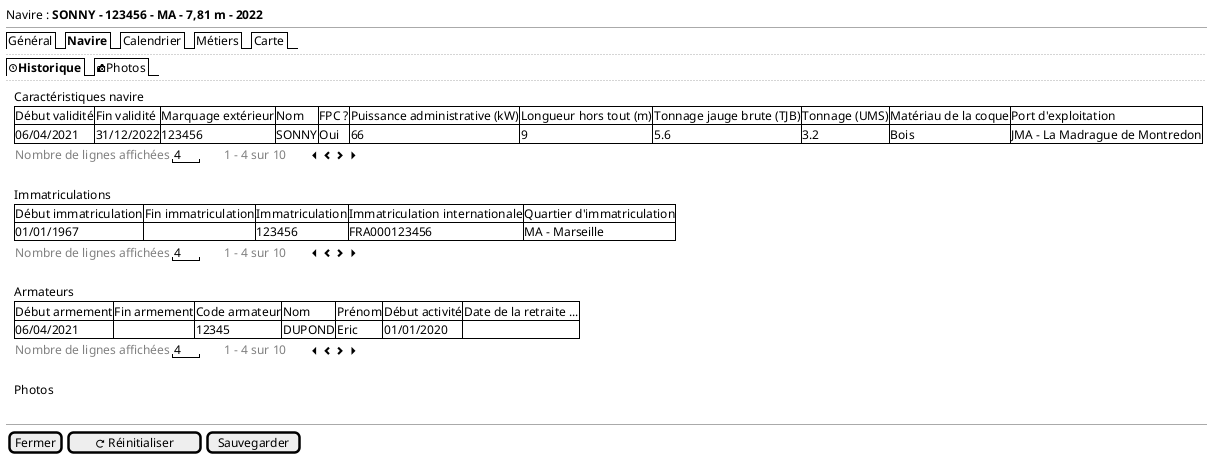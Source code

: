 @startsalt
{
  Navire : <b>SONNY - 123456 - MA - 7,81 m - 2022
  --
  {/ Général | <b>Navire | Calendrier | Métiers | Carte}
  ..
  {/ <&clock><b>Historique | <&camera-slr>Photos}
  ..
  {{

    {
    . | Caractéristiques navire
    . | {# Début validité | Fin validité | Marquage extérieur | Nom | FPC ? | Puissance administrative (kW) | Longueur hors tout (m) | Tonnage jauge brute (TJB) | Tonnage (UMS) | Matériau de la coque | Port d'exploitation
        06/04/2021 | 31/12/2022 | 123456 | SONNY | Oui | 66 | 9 | 5.6 | 3.2 | Bois | JMA - La Madrague de Montredon }
    . | { <font color=grey>Nombre de lignes affichées</font> |  " 4 "  | . | . | . | . | <font color=grey>1 - 4 sur 10 | . | . | . | . | <&caret-left> <&chevron-left> <&chevron-right> <&caret-right> }
    .

    . | Immatriculations
    . | {# Début immatriculation | Fin immatriculation | Immatriculation | Immatriculation internationale | Quartier d'immatriculation
       01/01/1967 | . | 123456 | FRA000123456 | MA - Marseille}
    . | { <font color=grey>Nombre de lignes affichées</font> |  " 4 "  | . | . | . | . | <font color=grey>1 - 4 sur 10 | . | . | . | . | <&caret-left> <&chevron-left> <&chevron-right> <&caret-right> }
    .
    . | Armateurs
    . | {# Début armement | Fin armement | Code armateur |  Nom | Prénom | Début activité | Date de la retraite ...
        06/04/2021 | . | 12345 | DUPOND | Eric | 01/01/2020 | . }
    . | { <font color=grey>Nombre de lignes affichées</font> |  " 4 "  | . | . | . | . | <font color=grey>1 - 4 sur 10 | . | . | . | . | <&caret-left> <&chevron-left> <&chevron-right> <&caret-right> }
    .
    . | Photos
    }
  }

}

  .
  --
  { [Fermer] | [<&reload> Réinitialiser] | [Sauvegarder] }
}
@endsalt